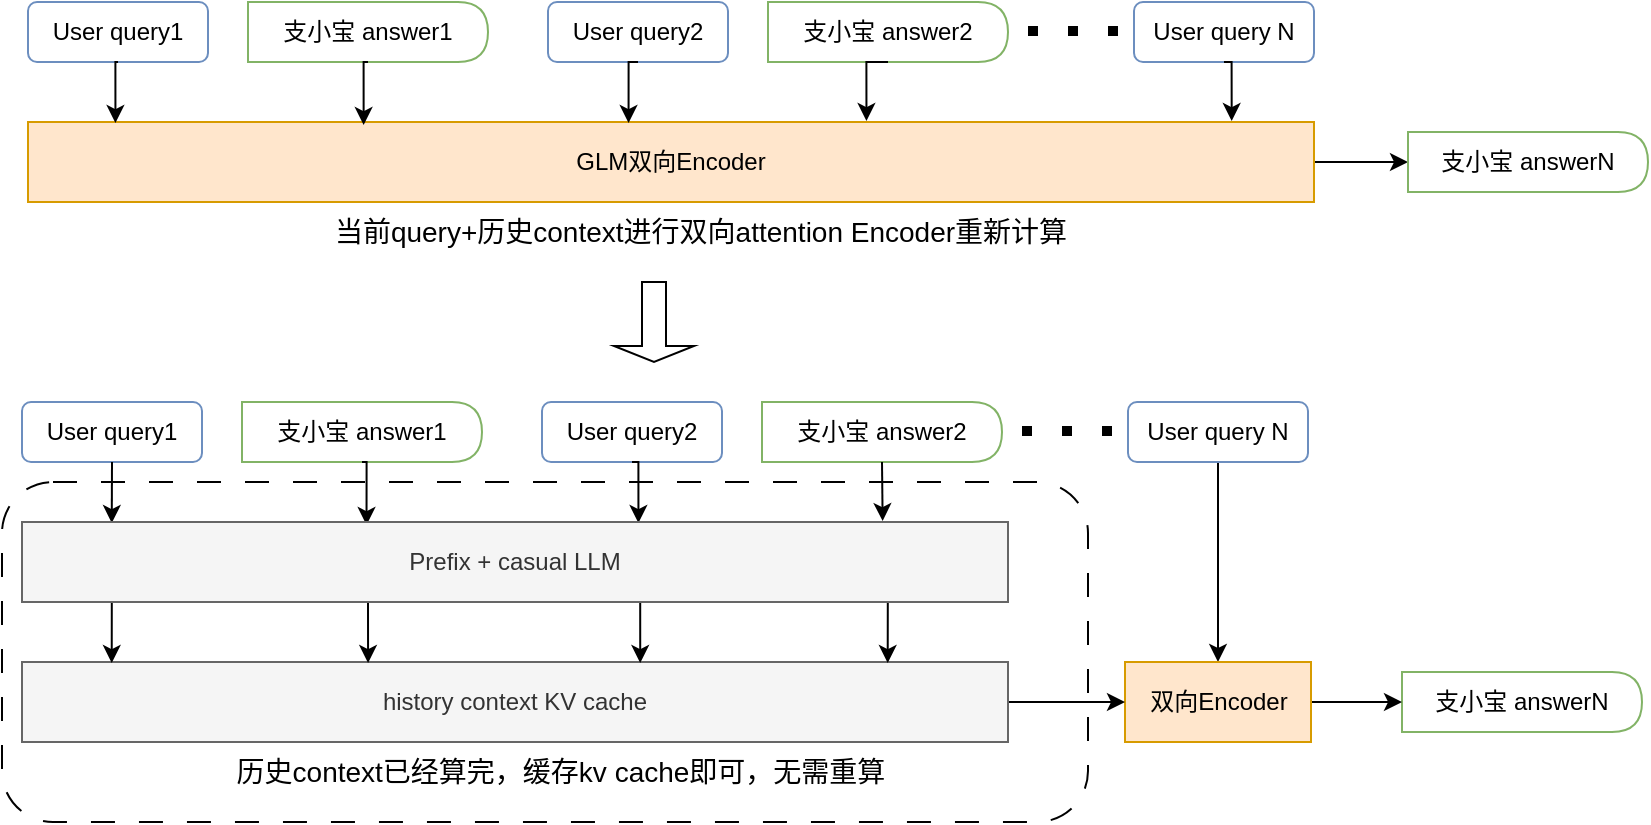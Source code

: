 <mxfile version="22.1.4" type="github">
  <diagram name="第 1 页" id="0pftqQFE5pUVBlN7ndaH">
    <mxGraphModel dx="2074" dy="1182" grid="1" gridSize="10" guides="1" tooltips="1" connect="1" arrows="1" fold="1" page="1" pageScale="1" pageWidth="827" pageHeight="1169" math="0" shadow="0">
      <root>
        <mxCell id="0" />
        <mxCell id="1" parent="0" />
        <mxCell id="zz-B-Dxe-W_AiOGcBypY-53" value="" style="rounded=1;whiteSpace=wrap;html=1;fillColor=none;dashed=1;dashPattern=12 12;" vertex="1" parent="1">
          <mxGeometry x="4" y="260" width="543" height="170" as="geometry" />
        </mxCell>
        <mxCell id="zz-B-Dxe-W_AiOGcBypY-2" value="User query1" style="rounded=1;whiteSpace=wrap;html=1;fillColor=none;strokeColor=#6c8ebf;" vertex="1" parent="1">
          <mxGeometry x="17" y="20" width="90" height="30" as="geometry" />
        </mxCell>
        <mxCell id="zz-B-Dxe-W_AiOGcBypY-3" value="支小宝 answer1" style="shape=delay;whiteSpace=wrap;html=1;fillColor=none;strokeColor=#82b366;" vertex="1" parent="1">
          <mxGeometry x="127" y="20" width="120" height="30" as="geometry" />
        </mxCell>
        <mxCell id="zz-B-Dxe-W_AiOGcBypY-4" value="User query2" style="rounded=1;whiteSpace=wrap;html=1;fillColor=none;strokeColor=#6c8ebf;" vertex="1" parent="1">
          <mxGeometry x="277" y="20" width="90" height="30" as="geometry" />
        </mxCell>
        <mxCell id="zz-B-Dxe-W_AiOGcBypY-5" value="支小宝 answer2" style="shape=delay;whiteSpace=wrap;html=1;fillColor=none;strokeColor=#82b366;" vertex="1" parent="1">
          <mxGeometry x="387" y="20" width="120" height="30" as="geometry" />
        </mxCell>
        <mxCell id="zz-B-Dxe-W_AiOGcBypY-8" value="" style="endArrow=none;dashed=1;html=1;dashPattern=1 3;strokeWidth=5;rounded=0;" edge="1" parent="1">
          <mxGeometry width="50" height="50" relative="1" as="geometry">
            <mxPoint x="517" y="34.5" as="sourcePoint" />
            <mxPoint x="577" y="34.5" as="targetPoint" />
          </mxGeometry>
        </mxCell>
        <mxCell id="zz-B-Dxe-W_AiOGcBypY-13" value="User query N" style="rounded=1;whiteSpace=wrap;html=1;fillColor=none;strokeColor=#6c8ebf;" vertex="1" parent="1">
          <mxGeometry x="570" y="20" width="90" height="30" as="geometry" />
        </mxCell>
        <mxCell id="zz-B-Dxe-W_AiOGcBypY-37" style="edgeStyle=orthogonalEdgeStyle;rounded=0;orthogonalLoop=1;jettySize=auto;html=1;exitX=1;exitY=0.5;exitDx=0;exitDy=0;" edge="1" parent="1" source="zz-B-Dxe-W_AiOGcBypY-14" target="zz-B-Dxe-W_AiOGcBypY-21">
          <mxGeometry relative="1" as="geometry" />
        </mxCell>
        <mxCell id="zz-B-Dxe-W_AiOGcBypY-14" value="GLM双向Encoder" style="rounded=0;whiteSpace=wrap;html=1;fillColor=#ffe6cc;strokeColor=#d79b00;" vertex="1" parent="1">
          <mxGeometry x="17" y="80" width="643" height="40" as="geometry" />
        </mxCell>
        <mxCell id="zz-B-Dxe-W_AiOGcBypY-15" style="edgeStyle=orthogonalEdgeStyle;rounded=0;orthogonalLoop=1;jettySize=auto;html=1;exitX=0.5;exitY=1;exitDx=0;exitDy=0;entryX=0.068;entryY=0.013;entryDx=0;entryDy=0;entryPerimeter=0;" edge="1" parent="1" source="zz-B-Dxe-W_AiOGcBypY-2" target="zz-B-Dxe-W_AiOGcBypY-14">
          <mxGeometry relative="1" as="geometry" />
        </mxCell>
        <mxCell id="zz-B-Dxe-W_AiOGcBypY-17" style="edgeStyle=orthogonalEdgeStyle;rounded=0;orthogonalLoop=1;jettySize=auto;html=1;exitX=0.5;exitY=1;exitDx=0;exitDy=0;entryX=0.261;entryY=0.038;entryDx=0;entryDy=0;entryPerimeter=0;" edge="1" parent="1" source="zz-B-Dxe-W_AiOGcBypY-3" target="zz-B-Dxe-W_AiOGcBypY-14">
          <mxGeometry relative="1" as="geometry" />
        </mxCell>
        <mxCell id="zz-B-Dxe-W_AiOGcBypY-18" style="edgeStyle=orthogonalEdgeStyle;rounded=0;orthogonalLoop=1;jettySize=auto;html=1;exitX=0.5;exitY=1;exitDx=0;exitDy=0;entryX=0.467;entryY=0.013;entryDx=0;entryDy=0;entryPerimeter=0;" edge="1" parent="1" source="zz-B-Dxe-W_AiOGcBypY-4" target="zz-B-Dxe-W_AiOGcBypY-14">
          <mxGeometry relative="1" as="geometry" />
        </mxCell>
        <mxCell id="zz-B-Dxe-W_AiOGcBypY-19" style="edgeStyle=orthogonalEdgeStyle;rounded=0;orthogonalLoop=1;jettySize=auto;html=1;exitX=0.5;exitY=1;exitDx=0;exitDy=0;entryX=0.652;entryY=-0.012;entryDx=0;entryDy=0;entryPerimeter=0;" edge="1" parent="1" source="zz-B-Dxe-W_AiOGcBypY-5" target="zz-B-Dxe-W_AiOGcBypY-14">
          <mxGeometry relative="1" as="geometry" />
        </mxCell>
        <mxCell id="zz-B-Dxe-W_AiOGcBypY-21" value="支小宝 answerN" style="shape=delay;whiteSpace=wrap;html=1;fillColor=none;strokeColor=#82b366;" vertex="1" parent="1">
          <mxGeometry x="707" y="85" width="120" height="30" as="geometry" />
        </mxCell>
        <mxCell id="zz-B-Dxe-W_AiOGcBypY-22" value="User query1" style="rounded=1;whiteSpace=wrap;html=1;fillColor=none;strokeColor=#6c8ebf;" vertex="1" parent="1">
          <mxGeometry x="14" y="220" width="90" height="30" as="geometry" />
        </mxCell>
        <mxCell id="zz-B-Dxe-W_AiOGcBypY-23" value="支小宝 answer1" style="shape=delay;whiteSpace=wrap;html=1;fillColor=none;strokeColor=#82b366;" vertex="1" parent="1">
          <mxGeometry x="124" y="220" width="120" height="30" as="geometry" />
        </mxCell>
        <mxCell id="zz-B-Dxe-W_AiOGcBypY-24" value="User query2" style="rounded=1;whiteSpace=wrap;html=1;fillColor=none;strokeColor=#6c8ebf;" vertex="1" parent="1">
          <mxGeometry x="274" y="220" width="90" height="30" as="geometry" />
        </mxCell>
        <mxCell id="zz-B-Dxe-W_AiOGcBypY-25" value="支小宝 answer2" style="shape=delay;whiteSpace=wrap;html=1;fillColor=none;strokeColor=#82b366;" vertex="1" parent="1">
          <mxGeometry x="384" y="220" width="120" height="30" as="geometry" />
        </mxCell>
        <mxCell id="zz-B-Dxe-W_AiOGcBypY-26" value="" style="endArrow=none;dashed=1;html=1;dashPattern=1 3;strokeWidth=5;rounded=0;" edge="1" parent="1">
          <mxGeometry width="50" height="50" relative="1" as="geometry">
            <mxPoint x="514" y="234.5" as="sourcePoint" />
            <mxPoint x="574" y="234.5" as="targetPoint" />
          </mxGeometry>
        </mxCell>
        <mxCell id="zz-B-Dxe-W_AiOGcBypY-50" style="edgeStyle=orthogonalEdgeStyle;rounded=0;orthogonalLoop=1;jettySize=auto;html=1;exitX=0.5;exitY=1;exitDx=0;exitDy=0;entryX=0.5;entryY=0;entryDx=0;entryDy=0;" edge="1" parent="1" source="zz-B-Dxe-W_AiOGcBypY-27" target="zz-B-Dxe-W_AiOGcBypY-40">
          <mxGeometry relative="1" as="geometry" />
        </mxCell>
        <mxCell id="zz-B-Dxe-W_AiOGcBypY-27" value="User query N" style="rounded=1;whiteSpace=wrap;html=1;fillColor=none;strokeColor=#6c8ebf;" vertex="1" parent="1">
          <mxGeometry x="567" y="220" width="90" height="30" as="geometry" />
        </mxCell>
        <mxCell id="zz-B-Dxe-W_AiOGcBypY-29" style="edgeStyle=orthogonalEdgeStyle;rounded=0;orthogonalLoop=1;jettySize=auto;html=1;exitX=0.5;exitY=1;exitDx=0;exitDy=0;entryX=0.068;entryY=0.013;entryDx=0;entryDy=0;entryPerimeter=0;" edge="1" parent="1" source="zz-B-Dxe-W_AiOGcBypY-22">
          <mxGeometry relative="1" as="geometry">
            <mxPoint x="58.88" y="280.52" as="targetPoint" />
          </mxGeometry>
        </mxCell>
        <mxCell id="zz-B-Dxe-W_AiOGcBypY-30" style="edgeStyle=orthogonalEdgeStyle;rounded=0;orthogonalLoop=1;jettySize=auto;html=1;exitX=0.5;exitY=1;exitDx=0;exitDy=0;entryX=0.261;entryY=0.038;entryDx=0;entryDy=0;entryPerimeter=0;" edge="1" parent="1" source="zz-B-Dxe-W_AiOGcBypY-23">
          <mxGeometry relative="1" as="geometry">
            <mxPoint x="186.26" y="281.52" as="targetPoint" />
          </mxGeometry>
        </mxCell>
        <mxCell id="zz-B-Dxe-W_AiOGcBypY-31" style="edgeStyle=orthogonalEdgeStyle;rounded=0;orthogonalLoop=1;jettySize=auto;html=1;exitX=0.5;exitY=1;exitDx=0;exitDy=0;entryX=0.467;entryY=0.013;entryDx=0;entryDy=0;entryPerimeter=0;" edge="1" parent="1" source="zz-B-Dxe-W_AiOGcBypY-24">
          <mxGeometry relative="1" as="geometry">
            <mxPoint x="322.22" y="280.52" as="targetPoint" />
          </mxGeometry>
        </mxCell>
        <mxCell id="zz-B-Dxe-W_AiOGcBypY-32" style="edgeStyle=orthogonalEdgeStyle;rounded=0;orthogonalLoop=1;jettySize=auto;html=1;exitX=0.5;exitY=1;exitDx=0;exitDy=0;entryX=0.652;entryY=-0.012;entryDx=0;entryDy=0;entryPerimeter=0;" edge="1" parent="1" source="zz-B-Dxe-W_AiOGcBypY-25">
          <mxGeometry relative="1" as="geometry">
            <mxPoint x="444.32" y="279.52" as="targetPoint" />
          </mxGeometry>
        </mxCell>
        <mxCell id="zz-B-Dxe-W_AiOGcBypY-34" value="支小宝 answerN" style="shape=delay;whiteSpace=wrap;html=1;fillColor=none;strokeColor=#82b366;" vertex="1" parent="1">
          <mxGeometry x="704" y="355" width="120" height="30" as="geometry" />
        </mxCell>
        <mxCell id="zz-B-Dxe-W_AiOGcBypY-52" style="edgeStyle=orthogonalEdgeStyle;rounded=0;orthogonalLoop=1;jettySize=auto;html=1;exitX=1;exitY=0.5;exitDx=0;exitDy=0;" edge="1" parent="1" source="zz-B-Dxe-W_AiOGcBypY-40" target="zz-B-Dxe-W_AiOGcBypY-34">
          <mxGeometry relative="1" as="geometry" />
        </mxCell>
        <mxCell id="zz-B-Dxe-W_AiOGcBypY-40" value="双向Encoder" style="rounded=0;whiteSpace=wrap;html=1;fillColor=#ffe6cc;strokeColor=#d79b00;" vertex="1" parent="1">
          <mxGeometry x="565.5" y="350" width="93" height="40" as="geometry" />
        </mxCell>
        <mxCell id="zz-B-Dxe-W_AiOGcBypY-51" style="edgeStyle=orthogonalEdgeStyle;rounded=0;orthogonalLoop=1;jettySize=auto;html=1;exitX=1;exitY=0.5;exitDx=0;exitDy=0;entryX=0;entryY=0.5;entryDx=0;entryDy=0;" edge="1" parent="1" source="zz-B-Dxe-W_AiOGcBypY-41" target="zz-B-Dxe-W_AiOGcBypY-40">
          <mxGeometry relative="1" as="geometry" />
        </mxCell>
        <mxCell id="zz-B-Dxe-W_AiOGcBypY-41" value="history context KV cache" style="rounded=0;whiteSpace=wrap;html=1;fillColor=#f5f5f5;fontColor=#333333;strokeColor=#666666;" vertex="1" parent="1">
          <mxGeometry x="14" y="350" width="493" height="40" as="geometry" />
        </mxCell>
        <mxCell id="zz-B-Dxe-W_AiOGcBypY-43" style="edgeStyle=orthogonalEdgeStyle;rounded=0;orthogonalLoop=1;jettySize=auto;html=1;exitX=0.5;exitY=1;exitDx=0;exitDy=0;entryX=0.936;entryY=-0.012;entryDx=0;entryDy=0;entryPerimeter=0;" edge="1" parent="1" source="zz-B-Dxe-W_AiOGcBypY-13" target="zz-B-Dxe-W_AiOGcBypY-14">
          <mxGeometry relative="1" as="geometry" />
        </mxCell>
        <mxCell id="zz-B-Dxe-W_AiOGcBypY-44" style="edgeStyle=orthogonalEdgeStyle;rounded=0;orthogonalLoop=1;jettySize=auto;html=1;exitX=0.5;exitY=1;exitDx=0;exitDy=0;entryX=0.091;entryY=0.013;entryDx=0;entryDy=0;entryPerimeter=0;" edge="1" parent="1" target="zz-B-Dxe-W_AiOGcBypY-41">
          <mxGeometry relative="1" as="geometry">
            <mxPoint x="60.5" y="320" as="sourcePoint" />
          </mxGeometry>
        </mxCell>
        <mxCell id="zz-B-Dxe-W_AiOGcBypY-47" style="edgeStyle=orthogonalEdgeStyle;rounded=0;orthogonalLoop=1;jettySize=auto;html=1;exitX=0.5;exitY=1;exitDx=0;exitDy=0;entryX=0.351;entryY=0.013;entryDx=0;entryDy=0;entryPerimeter=0;" edge="1" parent="1" target="zz-B-Dxe-W_AiOGcBypY-41">
          <mxGeometry relative="1" as="geometry">
            <mxPoint x="185.5" y="320" as="sourcePoint" />
          </mxGeometry>
        </mxCell>
        <mxCell id="zz-B-Dxe-W_AiOGcBypY-48" style="edgeStyle=orthogonalEdgeStyle;rounded=0;orthogonalLoop=1;jettySize=auto;html=1;exitX=0.5;exitY=1;exitDx=0;exitDy=0;entryX=0.627;entryY=0.013;entryDx=0;entryDy=0;entryPerimeter=0;" edge="1" parent="1" target="zz-B-Dxe-W_AiOGcBypY-41">
          <mxGeometry relative="1" as="geometry">
            <mxPoint x="320.5" y="320" as="sourcePoint" />
          </mxGeometry>
        </mxCell>
        <mxCell id="zz-B-Dxe-W_AiOGcBypY-49" style="edgeStyle=orthogonalEdgeStyle;rounded=0;orthogonalLoop=1;jettySize=auto;html=1;exitX=0.5;exitY=1;exitDx=0;exitDy=0;entryX=0.878;entryY=0.013;entryDx=0;entryDy=0;entryPerimeter=0;" edge="1" parent="1" target="zz-B-Dxe-W_AiOGcBypY-41">
          <mxGeometry relative="1" as="geometry">
            <mxPoint x="445.5" y="320" as="sourcePoint" />
          </mxGeometry>
        </mxCell>
        <mxCell id="zz-B-Dxe-W_AiOGcBypY-54" value="历史context已经算完，缓存kv cache即可，无需重算" style="text;html=1;strokeColor=none;fillColor=none;align=center;verticalAlign=middle;whiteSpace=wrap;rounded=0;fontSize=14;" vertex="1" parent="1">
          <mxGeometry x="87" y="390" width="393" height="30" as="geometry" />
        </mxCell>
        <mxCell id="zz-B-Dxe-W_AiOGcBypY-55" value="当前query+历史context进行双向attention Encoder重新计算" style="text;html=1;strokeColor=none;fillColor=none;align=center;verticalAlign=middle;whiteSpace=wrap;rounded=0;fontSize=14;" vertex="1" parent="1">
          <mxGeometry x="157" y="120" width="393" height="30" as="geometry" />
        </mxCell>
        <mxCell id="zz-B-Dxe-W_AiOGcBypY-58" value="" style="shape=singleArrow;direction=south;whiteSpace=wrap;html=1;" vertex="1" parent="1">
          <mxGeometry x="310" y="160" width="40" height="40" as="geometry" />
        </mxCell>
        <mxCell id="zz-B-Dxe-W_AiOGcBypY-60" value="Prefix +&amp;nbsp;casual LLM" style="rounded=0;whiteSpace=wrap;html=1;fillColor=#f5f5f5;fontColor=#333333;strokeColor=#666666;" vertex="1" parent="1">
          <mxGeometry x="14" y="280" width="493" height="40" as="geometry" />
        </mxCell>
      </root>
    </mxGraphModel>
  </diagram>
</mxfile>
